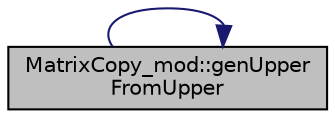 digraph "MatrixCopy_mod::genUpperFromUpper"
{
 // LATEX_PDF_SIZE
  edge [fontname="Helvetica",fontsize="10",labelfontname="Helvetica",labelfontsize="10"];
  node [fontname="Helvetica",fontsize="10",shape=record];
  rankdir="LR";
  Node1 [label="MatrixCopy_mod::genUpper\lFromUpper",height=0.2,width=0.4,color="black", fillcolor="grey75", style="filled", fontcolor="black",tooltip="Duplicate and return an upper square triangular matrix while ignoring the lower triangle of the input..."];
  Node1 -> Node1 [color="midnightblue",fontsize="10",style="solid",fontname="Helvetica"];
}
